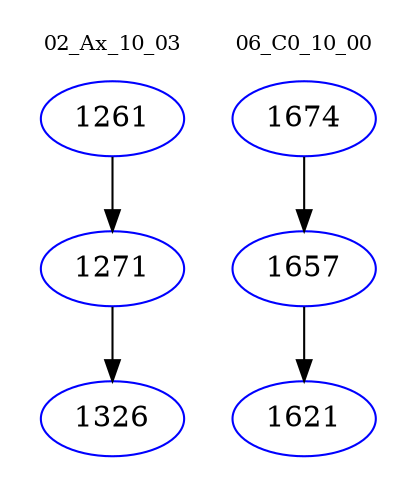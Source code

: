 digraph{
subgraph cluster_0 {
color = white
label = "02_Ax_10_03";
fontsize=10;
T0_1261 [label="1261", color="blue"]
T0_1261 -> T0_1271 [color="black"]
T0_1271 [label="1271", color="blue"]
T0_1271 -> T0_1326 [color="black"]
T0_1326 [label="1326", color="blue"]
}
subgraph cluster_1 {
color = white
label = "06_C0_10_00";
fontsize=10;
T1_1674 [label="1674", color="blue"]
T1_1674 -> T1_1657 [color="black"]
T1_1657 [label="1657", color="blue"]
T1_1657 -> T1_1621 [color="black"]
T1_1621 [label="1621", color="blue"]
}
}
